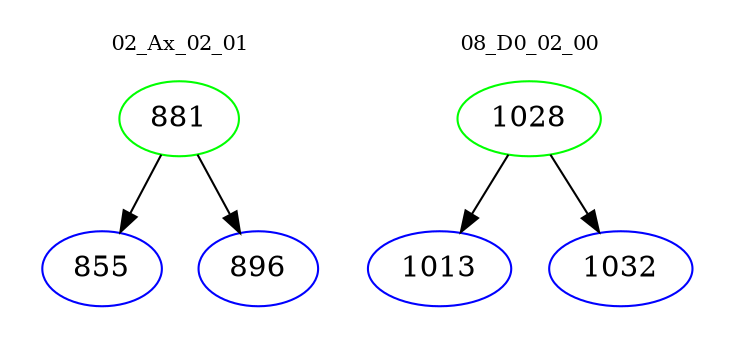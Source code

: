 digraph{
subgraph cluster_0 {
color = white
label = "02_Ax_02_01";
fontsize=10;
T0_881 [label="881", color="green"]
T0_881 -> T0_855 [color="black"]
T0_855 [label="855", color="blue"]
T0_881 -> T0_896 [color="black"]
T0_896 [label="896", color="blue"]
}
subgraph cluster_1 {
color = white
label = "08_D0_02_00";
fontsize=10;
T1_1028 [label="1028", color="green"]
T1_1028 -> T1_1013 [color="black"]
T1_1013 [label="1013", color="blue"]
T1_1028 -> T1_1032 [color="black"]
T1_1032 [label="1032", color="blue"]
}
}
